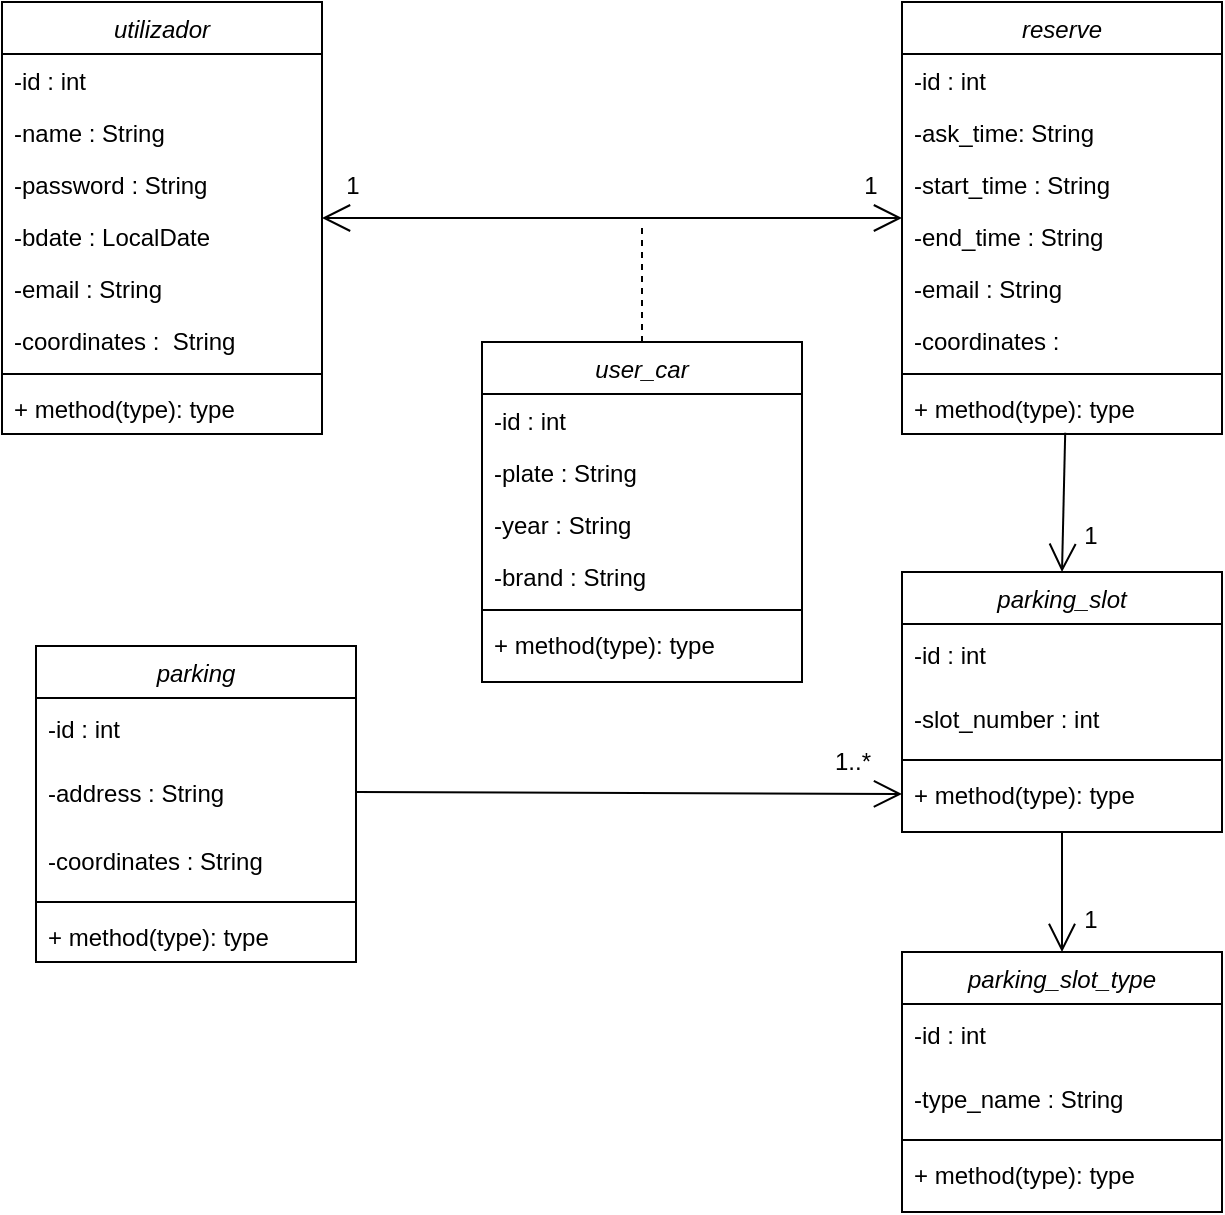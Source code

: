 <mxfile version="15.8.2" type="device"><diagram id="C5RBs43oDa-KdzZeNtuy" name="Page-1"><mxGraphModel dx="1278" dy="689" grid="0" gridSize="10" guides="1" tooltips="1" connect="1" arrows="1" fold="1" page="1" pageScale="1" pageWidth="827" pageHeight="1169" math="0" shadow="0"><root><mxCell id="WIyWlLk6GJQsqaUBKTNV-0"/><mxCell id="WIyWlLk6GJQsqaUBKTNV-1" parent="WIyWlLk6GJQsqaUBKTNV-0"/><mxCell id="zkfFHV4jXpPFQw0GAbJ--0" value="utilizador" style="swimlane;fontStyle=2;align=center;verticalAlign=top;childLayout=stackLayout;horizontal=1;startSize=26;horizontalStack=0;resizeParent=1;resizeLast=0;collapsible=1;marginBottom=0;rounded=0;shadow=0;strokeWidth=1;" parent="WIyWlLk6GJQsqaUBKTNV-1" vertex="1"><mxGeometry x="123" y="60" width="160" height="216" as="geometry"><mxRectangle x="230" y="140" width="160" height="26" as="alternateBounds"/></mxGeometry></mxCell><mxCell id="zkfFHV4jXpPFQw0GAbJ--1" value="-id : int" style="text;align=left;verticalAlign=top;spacingLeft=4;spacingRight=4;overflow=hidden;rotatable=0;points=[[0,0.5],[1,0.5]];portConstraint=eastwest;" parent="zkfFHV4jXpPFQw0GAbJ--0" vertex="1"><mxGeometry y="26" width="160" height="26" as="geometry"/></mxCell><mxCell id="zkfFHV4jXpPFQw0GAbJ--2" value="-name : String" style="text;align=left;verticalAlign=top;spacingLeft=4;spacingRight=4;overflow=hidden;rotatable=0;points=[[0,0.5],[1,0.5]];portConstraint=eastwest;rounded=0;shadow=0;html=0;" parent="zkfFHV4jXpPFQw0GAbJ--0" vertex="1"><mxGeometry y="52" width="160" height="26" as="geometry"/></mxCell><mxCell id="zkfFHV4jXpPFQw0GAbJ--3" value="-password : String" style="text;align=left;verticalAlign=top;spacingLeft=4;spacingRight=4;overflow=hidden;rotatable=0;points=[[0,0.5],[1,0.5]];portConstraint=eastwest;rounded=0;shadow=0;html=0;" parent="zkfFHV4jXpPFQw0GAbJ--0" vertex="1"><mxGeometry y="78" width="160" height="26" as="geometry"/></mxCell><mxCell id="1_4Y43suOUqfEj1umgyn-0" value="-bdate : LocalDate" style="text;align=left;verticalAlign=top;spacingLeft=4;spacingRight=4;overflow=hidden;rotatable=0;points=[[0,0.5],[1,0.5]];portConstraint=eastwest;rounded=0;shadow=0;html=0;" parent="zkfFHV4jXpPFQw0GAbJ--0" vertex="1"><mxGeometry y="104" width="160" height="26" as="geometry"/></mxCell><mxCell id="1_4Y43suOUqfEj1umgyn-1" value="-email : String" style="text;align=left;verticalAlign=top;spacingLeft=4;spacingRight=4;overflow=hidden;rotatable=0;points=[[0,0.5],[1,0.5]];portConstraint=eastwest;rounded=0;shadow=0;html=0;" parent="zkfFHV4jXpPFQw0GAbJ--0" vertex="1"><mxGeometry y="130" width="160" height="26" as="geometry"/></mxCell><mxCell id="1_4Y43suOUqfEj1umgyn-2" value="-coordinates :  String" style="text;align=left;verticalAlign=top;spacingLeft=4;spacingRight=4;overflow=hidden;rotatable=0;points=[[0,0.5],[1,0.5]];portConstraint=eastwest;rounded=0;shadow=0;html=0;" parent="zkfFHV4jXpPFQw0GAbJ--0" vertex="1"><mxGeometry y="156" width="160" height="26" as="geometry"/></mxCell><mxCell id="zkfFHV4jXpPFQw0GAbJ--4" value="" style="line;html=1;strokeWidth=1;align=left;verticalAlign=middle;spacingTop=-1;spacingLeft=3;spacingRight=3;rotatable=0;labelPosition=right;points=[];portConstraint=eastwest;" parent="zkfFHV4jXpPFQw0GAbJ--0" vertex="1"><mxGeometry y="182" width="160" height="8" as="geometry"/></mxCell><mxCell id="zkfFHV4jXpPFQw0GAbJ--5" value="+ method(type): type" style="text;align=left;verticalAlign=top;spacingLeft=4;spacingRight=4;overflow=hidden;rotatable=0;points=[[0,0.5],[1,0.5]];portConstraint=eastwest;" parent="zkfFHV4jXpPFQw0GAbJ--0" vertex="1"><mxGeometry y="190" width="160" height="26" as="geometry"/></mxCell><mxCell id="1_4Y43suOUqfEj1umgyn-3" value="user_car" style="swimlane;fontStyle=2;align=center;verticalAlign=top;childLayout=stackLayout;horizontal=1;startSize=26;horizontalStack=0;resizeParent=1;resizeLast=0;collapsible=1;marginBottom=0;rounded=0;shadow=0;strokeWidth=1;" parent="WIyWlLk6GJQsqaUBKTNV-1" vertex="1"><mxGeometry x="363" y="230" width="160" height="170" as="geometry"><mxRectangle x="230" y="140" width="160" height="26" as="alternateBounds"/></mxGeometry></mxCell><mxCell id="1_4Y43suOUqfEj1umgyn-4" value="-id : int" style="text;align=left;verticalAlign=top;spacingLeft=4;spacingRight=4;overflow=hidden;rotatable=0;points=[[0,0.5],[1,0.5]];portConstraint=eastwest;" parent="1_4Y43suOUqfEj1umgyn-3" vertex="1"><mxGeometry y="26" width="160" height="26" as="geometry"/></mxCell><mxCell id="1_4Y43suOUqfEj1umgyn-5" value="-plate : String" style="text;align=left;verticalAlign=top;spacingLeft=4;spacingRight=4;overflow=hidden;rotatable=0;points=[[0,0.5],[1,0.5]];portConstraint=eastwest;rounded=0;shadow=0;html=0;" parent="1_4Y43suOUqfEj1umgyn-3" vertex="1"><mxGeometry y="52" width="160" height="26" as="geometry"/></mxCell><mxCell id="1_4Y43suOUqfEj1umgyn-6" value="-year : String" style="text;align=left;verticalAlign=top;spacingLeft=4;spacingRight=4;overflow=hidden;rotatable=0;points=[[0,0.5],[1,0.5]];portConstraint=eastwest;rounded=0;shadow=0;html=0;" parent="1_4Y43suOUqfEj1umgyn-3" vertex="1"><mxGeometry y="78" width="160" height="26" as="geometry"/></mxCell><mxCell id="1_4Y43suOUqfEj1umgyn-8" value="-brand : String" style="text;align=left;verticalAlign=top;spacingLeft=4;spacingRight=4;overflow=hidden;rotatable=0;points=[[0,0.5],[1,0.5]];portConstraint=eastwest;rounded=0;shadow=0;html=0;" parent="1_4Y43suOUqfEj1umgyn-3" vertex="1"><mxGeometry y="104" width="160" height="26" as="geometry"/></mxCell><mxCell id="1_4Y43suOUqfEj1umgyn-10" value="" style="line;html=1;strokeWidth=1;align=left;verticalAlign=middle;spacingTop=-1;spacingLeft=3;spacingRight=3;rotatable=0;labelPosition=right;points=[];portConstraint=eastwest;" parent="1_4Y43suOUqfEj1umgyn-3" vertex="1"><mxGeometry y="130" width="160" height="8" as="geometry"/></mxCell><mxCell id="1_4Y43suOUqfEj1umgyn-11" value="+ method(type): type" style="text;align=left;verticalAlign=top;spacingLeft=4;spacingRight=4;overflow=hidden;rotatable=0;points=[[0,0.5],[1,0.5]];portConstraint=eastwest;" parent="1_4Y43suOUqfEj1umgyn-3" vertex="1"><mxGeometry y="138" width="160" height="26" as="geometry"/></mxCell><mxCell id="1_4Y43suOUqfEj1umgyn-13" value="reserve" style="swimlane;fontStyle=2;align=center;verticalAlign=top;childLayout=stackLayout;horizontal=1;startSize=26;horizontalStack=0;resizeParent=1;resizeLast=0;collapsible=1;marginBottom=0;rounded=0;shadow=0;strokeWidth=1;" parent="WIyWlLk6GJQsqaUBKTNV-1" vertex="1"><mxGeometry x="573" y="60" width="160" height="216" as="geometry"><mxRectangle x="573" y="60" width="160" height="26" as="alternateBounds"/></mxGeometry></mxCell><mxCell id="1_4Y43suOUqfEj1umgyn-14" value="-id : int" style="text;align=left;verticalAlign=top;spacingLeft=4;spacingRight=4;overflow=hidden;rotatable=0;points=[[0,0.5],[1,0.5]];portConstraint=eastwest;" parent="1_4Y43suOUqfEj1umgyn-13" vertex="1"><mxGeometry y="26" width="160" height="26" as="geometry"/></mxCell><mxCell id="1_4Y43suOUqfEj1umgyn-15" value="-ask_time: String" style="text;align=left;verticalAlign=top;spacingLeft=4;spacingRight=4;overflow=hidden;rotatable=0;points=[[0,0.5],[1,0.5]];portConstraint=eastwest;rounded=0;shadow=0;html=0;" parent="1_4Y43suOUqfEj1umgyn-13" vertex="1"><mxGeometry y="52" width="160" height="26" as="geometry"/></mxCell><mxCell id="1_4Y43suOUqfEj1umgyn-16" value="-start_time : String" style="text;align=left;verticalAlign=top;spacingLeft=4;spacingRight=4;overflow=hidden;rotatable=0;points=[[0,0.5],[1,0.5]];portConstraint=eastwest;rounded=0;shadow=0;html=0;" parent="1_4Y43suOUqfEj1umgyn-13" vertex="1"><mxGeometry y="78" width="160" height="26" as="geometry"/></mxCell><mxCell id="1_4Y43suOUqfEj1umgyn-17" value="-end_time : String" style="text;align=left;verticalAlign=top;spacingLeft=4;spacingRight=4;overflow=hidden;rotatable=0;points=[[0,0.5],[1,0.5]];portConstraint=eastwest;rounded=0;shadow=0;html=0;" parent="1_4Y43suOUqfEj1umgyn-13" vertex="1"><mxGeometry y="104" width="160" height="26" as="geometry"/></mxCell><mxCell id="1_4Y43suOUqfEj1umgyn-18" value="-email : String" style="text;align=left;verticalAlign=top;spacingLeft=4;spacingRight=4;overflow=hidden;rotatable=0;points=[[0,0.5],[1,0.5]];portConstraint=eastwest;rounded=0;shadow=0;html=0;" parent="1_4Y43suOUqfEj1umgyn-13" vertex="1"><mxGeometry y="130" width="160" height="26" as="geometry"/></mxCell><mxCell id="1_4Y43suOUqfEj1umgyn-19" value="-coordinates : " style="text;align=left;verticalAlign=top;spacingLeft=4;spacingRight=4;overflow=hidden;rotatable=0;points=[[0,0.5],[1,0.5]];portConstraint=eastwest;rounded=0;shadow=0;html=0;" parent="1_4Y43suOUqfEj1umgyn-13" vertex="1"><mxGeometry y="156" width="160" height="26" as="geometry"/></mxCell><mxCell id="1_4Y43suOUqfEj1umgyn-20" value="" style="line;html=1;strokeWidth=1;align=left;verticalAlign=middle;spacingTop=-1;spacingLeft=3;spacingRight=3;rotatable=0;labelPosition=right;points=[];portConstraint=eastwest;" parent="1_4Y43suOUqfEj1umgyn-13" vertex="1"><mxGeometry y="182" width="160" height="8" as="geometry"/></mxCell><mxCell id="1_4Y43suOUqfEj1umgyn-21" value="+ method(type): type" style="text;align=left;verticalAlign=top;spacingLeft=4;spacingRight=4;overflow=hidden;rotatable=0;points=[[0,0.5],[1,0.5]];portConstraint=eastwest;" parent="1_4Y43suOUqfEj1umgyn-13" vertex="1"><mxGeometry y="190" width="160" height="26" as="geometry"/></mxCell><mxCell id="1_4Y43suOUqfEj1umgyn-23" value="parking_slot" style="swimlane;fontStyle=2;align=center;verticalAlign=top;childLayout=stackLayout;horizontal=1;startSize=26;horizontalStack=0;resizeParent=1;resizeLast=0;collapsible=1;marginBottom=0;rounded=0;shadow=0;strokeWidth=1;" parent="WIyWlLk6GJQsqaUBKTNV-1" vertex="1"><mxGeometry x="573" y="345" width="160" height="130" as="geometry"><mxRectangle x="230" y="140" width="160" height="26" as="alternateBounds"/></mxGeometry></mxCell><mxCell id="1_4Y43suOUqfEj1umgyn-33" value="-id : int" style="text;strokeColor=none;fillColor=none;align=left;verticalAlign=middle;spacingLeft=4;spacingRight=4;overflow=hidden;points=[[0,0.5],[1,0.5]];portConstraint=eastwest;rotatable=0;" parent="1_4Y43suOUqfEj1umgyn-23" vertex="1"><mxGeometry y="26" width="160" height="30" as="geometry"/></mxCell><mxCell id="1_4Y43suOUqfEj1umgyn-37" value="-slot_number : int" style="text;strokeColor=none;fillColor=none;align=left;verticalAlign=middle;spacingLeft=4;spacingRight=4;overflow=hidden;points=[[0,0.5],[1,0.5]];portConstraint=eastwest;rotatable=0;" parent="1_4Y43suOUqfEj1umgyn-23" vertex="1"><mxGeometry y="56" width="160" height="34" as="geometry"/></mxCell><mxCell id="1_4Y43suOUqfEj1umgyn-30" value="" style="line;html=1;strokeWidth=1;align=left;verticalAlign=middle;spacingTop=-1;spacingLeft=3;spacingRight=3;rotatable=0;labelPosition=right;points=[];portConstraint=eastwest;" parent="1_4Y43suOUqfEj1umgyn-23" vertex="1"><mxGeometry y="90" width="160" height="8" as="geometry"/></mxCell><mxCell id="1_4Y43suOUqfEj1umgyn-31" value="+ method(type): type" style="text;align=left;verticalAlign=top;spacingLeft=4;spacingRight=4;overflow=hidden;rotatable=0;points=[[0,0.5],[1,0.5]];portConstraint=eastwest;" parent="1_4Y43suOUqfEj1umgyn-23" vertex="1"><mxGeometry y="98" width="160" height="26" as="geometry"/></mxCell><mxCell id="1_4Y43suOUqfEj1umgyn-39" value="parking_slot_type" style="swimlane;fontStyle=2;align=center;verticalAlign=top;childLayout=stackLayout;horizontal=1;startSize=26;horizontalStack=0;resizeParent=1;resizeLast=0;collapsible=1;marginBottom=0;rounded=0;shadow=0;strokeWidth=1;" parent="WIyWlLk6GJQsqaUBKTNV-1" vertex="1"><mxGeometry x="573" y="535" width="160" height="130" as="geometry"><mxRectangle x="230" y="140" width="160" height="26" as="alternateBounds"/></mxGeometry></mxCell><mxCell id="1_4Y43suOUqfEj1umgyn-40" value="-id : int" style="text;strokeColor=none;fillColor=none;align=left;verticalAlign=middle;spacingLeft=4;spacingRight=4;overflow=hidden;points=[[0,0.5],[1,0.5]];portConstraint=eastwest;rotatable=0;" parent="1_4Y43suOUqfEj1umgyn-39" vertex="1"><mxGeometry y="26" width="160" height="30" as="geometry"/></mxCell><mxCell id="1_4Y43suOUqfEj1umgyn-41" value="-type_name : String" style="text;strokeColor=none;fillColor=none;align=left;verticalAlign=middle;spacingLeft=4;spacingRight=4;overflow=hidden;points=[[0,0.5],[1,0.5]];portConstraint=eastwest;rotatable=0;" parent="1_4Y43suOUqfEj1umgyn-39" vertex="1"><mxGeometry y="56" width="160" height="34" as="geometry"/></mxCell><mxCell id="1_4Y43suOUqfEj1umgyn-42" value="" style="line;html=1;strokeWidth=1;align=left;verticalAlign=middle;spacingTop=-1;spacingLeft=3;spacingRight=3;rotatable=0;labelPosition=right;points=[];portConstraint=eastwest;" parent="1_4Y43suOUqfEj1umgyn-39" vertex="1"><mxGeometry y="90" width="160" height="8" as="geometry"/></mxCell><mxCell id="1_4Y43suOUqfEj1umgyn-43" value="+ method(type): type" style="text;align=left;verticalAlign=top;spacingLeft=4;spacingRight=4;overflow=hidden;rotatable=0;points=[[0,0.5],[1,0.5]];portConstraint=eastwest;" parent="1_4Y43suOUqfEj1umgyn-39" vertex="1"><mxGeometry y="98" width="160" height="26" as="geometry"/></mxCell><mxCell id="1_4Y43suOUqfEj1umgyn-44" value="parking" style="swimlane;fontStyle=2;align=center;verticalAlign=top;childLayout=stackLayout;horizontal=1;startSize=26;horizontalStack=0;resizeParent=1;resizeLast=0;collapsible=1;marginBottom=0;rounded=0;shadow=0;strokeWidth=1;" parent="WIyWlLk6GJQsqaUBKTNV-1" vertex="1"><mxGeometry x="140" y="382" width="160" height="158" as="geometry"><mxRectangle x="230" y="140" width="160" height="26" as="alternateBounds"/></mxGeometry></mxCell><mxCell id="1_4Y43suOUqfEj1umgyn-45" value="-id : int" style="text;strokeColor=none;fillColor=none;align=left;verticalAlign=middle;spacingLeft=4;spacingRight=4;overflow=hidden;points=[[0,0.5],[1,0.5]];portConstraint=eastwest;rotatable=0;" parent="1_4Y43suOUqfEj1umgyn-44" vertex="1"><mxGeometry y="26" width="160" height="30" as="geometry"/></mxCell><mxCell id="1_4Y43suOUqfEj1umgyn-51" value="-address : String" style="text;strokeColor=none;fillColor=none;align=left;verticalAlign=middle;spacingLeft=4;spacingRight=4;overflow=hidden;points=[[0,0.5],[1,0.5]];portConstraint=eastwest;rotatable=0;" parent="1_4Y43suOUqfEj1umgyn-44" vertex="1"><mxGeometry y="56" width="160" height="34" as="geometry"/></mxCell><mxCell id="1_4Y43suOUqfEj1umgyn-46" value="-coordinates : String" style="text;strokeColor=none;fillColor=none;align=left;verticalAlign=middle;spacingLeft=4;spacingRight=4;overflow=hidden;points=[[0,0.5],[1,0.5]];portConstraint=eastwest;rotatable=0;" parent="1_4Y43suOUqfEj1umgyn-44" vertex="1"><mxGeometry y="90" width="160" height="34" as="geometry"/></mxCell><mxCell id="1_4Y43suOUqfEj1umgyn-47" value="" style="line;html=1;strokeWidth=1;align=left;verticalAlign=middle;spacingTop=-1;spacingLeft=3;spacingRight=3;rotatable=0;labelPosition=right;points=[];portConstraint=eastwest;" parent="1_4Y43suOUqfEj1umgyn-44" vertex="1"><mxGeometry y="124" width="160" height="8" as="geometry"/></mxCell><mxCell id="1_4Y43suOUqfEj1umgyn-48" value="+ method(type): type" style="text;align=left;verticalAlign=top;spacingLeft=4;spacingRight=4;overflow=hidden;rotatable=0;points=[[0,0.5],[1,0.5]];portConstraint=eastwest;" parent="1_4Y43suOUqfEj1umgyn-44" vertex="1"><mxGeometry y="132" width="160" height="26" as="geometry"/></mxCell><mxCell id="WIpC0Lty4W8ETbJU7ZSf-11" value="" style="endArrow=open;endFill=1;endSize=12;html=1;rounded=0;" edge="1" parent="WIyWlLk6GJQsqaUBKTNV-1"><mxGeometry width="160" relative="1" as="geometry"><mxPoint x="413" y="168" as="sourcePoint"/><mxPoint x="573" y="168" as="targetPoint"/></mxGeometry></mxCell><mxCell id="WIpC0Lty4W8ETbJU7ZSf-13" value="" style="endArrow=open;endFill=1;endSize=12;html=1;rounded=0;" edge="1" parent="WIyWlLk6GJQsqaUBKTNV-1"><mxGeometry width="160" relative="1" as="geometry"><mxPoint x="413" y="168" as="sourcePoint"/><mxPoint x="283" y="168" as="targetPoint"/></mxGeometry></mxCell><mxCell id="WIpC0Lty4W8ETbJU7ZSf-14" value="1" style="text;html=1;align=center;verticalAlign=middle;resizable=0;points=[];autosize=1;strokeColor=none;fillColor=none;" vertex="1" parent="WIyWlLk6GJQsqaUBKTNV-1"><mxGeometry x="288" y="142" width="20" height="20" as="geometry"/></mxCell><mxCell id="WIpC0Lty4W8ETbJU7ZSf-15" value="1" style="text;html=1;align=center;verticalAlign=middle;resizable=0;points=[];autosize=1;strokeColor=none;fillColor=none;" vertex="1" parent="WIyWlLk6GJQsqaUBKTNV-1"><mxGeometry x="547" y="142" width="20" height="20" as="geometry"/></mxCell><mxCell id="WIpC0Lty4W8ETbJU7ZSf-16" value="" style="endArrow=none;dashed=1;html=1;rounded=0;exitX=0.5;exitY=0;exitDx=0;exitDy=0;" edge="1" parent="WIyWlLk6GJQsqaUBKTNV-1" source="1_4Y43suOUqfEj1umgyn-3"><mxGeometry width="50" height="50" relative="1" as="geometry"><mxPoint x="523" y="310" as="sourcePoint"/><mxPoint x="443" y="170" as="targetPoint"/></mxGeometry></mxCell><mxCell id="WIpC0Lty4W8ETbJU7ZSf-17" value="" style="endArrow=open;endFill=1;endSize=12;html=1;rounded=0;exitX=0.51;exitY=0.977;exitDx=0;exitDy=0;exitPerimeter=0;entryX=0.5;entryY=0;entryDx=0;entryDy=0;" edge="1" parent="WIyWlLk6GJQsqaUBKTNV-1" source="1_4Y43suOUqfEj1umgyn-21" target="1_4Y43suOUqfEj1umgyn-23"><mxGeometry width="160" relative="1" as="geometry"><mxPoint x="713" y="340" as="sourcePoint"/><mxPoint x="655" y="316" as="targetPoint"/></mxGeometry></mxCell><mxCell id="WIpC0Lty4W8ETbJU7ZSf-18" value="1" style="text;html=1;align=center;verticalAlign=middle;resizable=0;points=[];autosize=1;strokeColor=none;fillColor=none;" vertex="1" parent="WIyWlLk6GJQsqaUBKTNV-1"><mxGeometry x="657" y="317" width="20" height="20" as="geometry"/></mxCell><mxCell id="WIpC0Lty4W8ETbJU7ZSf-21" value="" style="endArrow=open;endFill=1;endSize=12;html=1;rounded=0;exitX=1;exitY=0.5;exitDx=0;exitDy=0;entryX=0;entryY=0.5;entryDx=0;entryDy=0;" edge="1" parent="WIyWlLk6GJQsqaUBKTNV-1" source="1_4Y43suOUqfEj1umgyn-51" target="1_4Y43suOUqfEj1umgyn-31"><mxGeometry width="160" relative="1" as="geometry"><mxPoint x="442.5" y="504" as="sourcePoint"/><mxPoint x="514" y="470" as="targetPoint"/></mxGeometry></mxCell><mxCell id="WIpC0Lty4W8ETbJU7ZSf-22" value="1..*" style="text;html=1;align=center;verticalAlign=middle;resizable=0;points=[];autosize=1;strokeColor=none;fillColor=none;" vertex="1" parent="WIyWlLk6GJQsqaUBKTNV-1"><mxGeometry x="533" y="430" width="30" height="20" as="geometry"/></mxCell><mxCell id="WIpC0Lty4W8ETbJU7ZSf-25" value="1" style="text;html=1;align=center;verticalAlign=middle;resizable=0;points=[];autosize=1;strokeColor=none;fillColor=none;" vertex="1" parent="WIyWlLk6GJQsqaUBKTNV-1"><mxGeometry x="657" y="509" width="20" height="20" as="geometry"/></mxCell><mxCell id="WIpC0Lty4W8ETbJU7ZSf-26" value="" style="endArrow=open;endFill=1;endSize=12;html=1;rounded=0;entryX=0.5;entryY=0;entryDx=0;entryDy=0;exitX=0.5;exitY=1;exitDx=0;exitDy=0;" edge="1" parent="WIyWlLk6GJQsqaUBKTNV-1" source="1_4Y43suOUqfEj1umgyn-23" target="1_4Y43suOUqfEj1umgyn-39"><mxGeometry width="160" relative="1" as="geometry"><mxPoint x="509" y="506" as="sourcePoint"/><mxPoint x="363" y="698" as="targetPoint"/></mxGeometry></mxCell></root></mxGraphModel></diagram></mxfile>